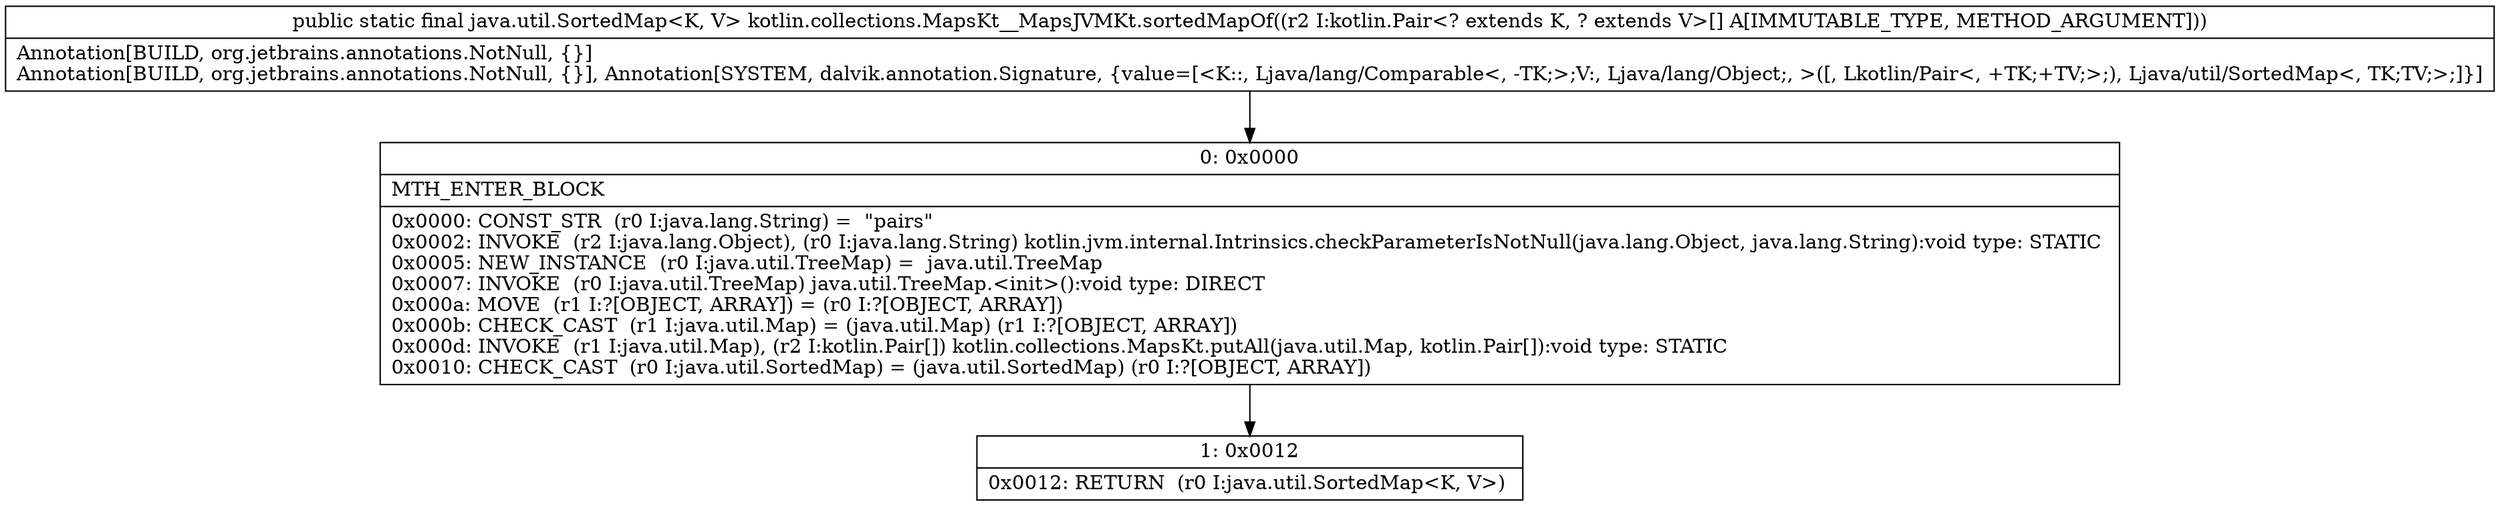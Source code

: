 digraph "CFG forkotlin.collections.MapsKt__MapsJVMKt.sortedMapOf([Lkotlin\/Pair;)Ljava\/util\/SortedMap;" {
Node_0 [shape=record,label="{0\:\ 0x0000|MTH_ENTER_BLOCK\l|0x0000: CONST_STR  (r0 I:java.lang.String) =  \"pairs\" \l0x0002: INVOKE  (r2 I:java.lang.Object), (r0 I:java.lang.String) kotlin.jvm.internal.Intrinsics.checkParameterIsNotNull(java.lang.Object, java.lang.String):void type: STATIC \l0x0005: NEW_INSTANCE  (r0 I:java.util.TreeMap) =  java.util.TreeMap \l0x0007: INVOKE  (r0 I:java.util.TreeMap) java.util.TreeMap.\<init\>():void type: DIRECT \l0x000a: MOVE  (r1 I:?[OBJECT, ARRAY]) = (r0 I:?[OBJECT, ARRAY]) \l0x000b: CHECK_CAST  (r1 I:java.util.Map) = (java.util.Map) (r1 I:?[OBJECT, ARRAY]) \l0x000d: INVOKE  (r1 I:java.util.Map), (r2 I:kotlin.Pair[]) kotlin.collections.MapsKt.putAll(java.util.Map, kotlin.Pair[]):void type: STATIC \l0x0010: CHECK_CAST  (r0 I:java.util.SortedMap) = (java.util.SortedMap) (r0 I:?[OBJECT, ARRAY]) \l}"];
Node_1 [shape=record,label="{1\:\ 0x0012|0x0012: RETURN  (r0 I:java.util.SortedMap\<K, V\>) \l}"];
MethodNode[shape=record,label="{public static final java.util.SortedMap\<K, V\> kotlin.collections.MapsKt__MapsJVMKt.sortedMapOf((r2 I:kotlin.Pair\<? extends K, ? extends V\>[] A[IMMUTABLE_TYPE, METHOD_ARGUMENT]))  | Annotation[BUILD, org.jetbrains.annotations.NotNull, \{\}]\lAnnotation[BUILD, org.jetbrains.annotations.NotNull, \{\}], Annotation[SYSTEM, dalvik.annotation.Signature, \{value=[\<K::, Ljava\/lang\/Comparable\<, \-TK;\>;V:, Ljava\/lang\/Object;, \>([, Lkotlin\/Pair\<, +TK;+TV;\>;), Ljava\/util\/SortedMap\<, TK;TV;\>;]\}]\l}"];
MethodNode -> Node_0;
Node_0 -> Node_1;
}

